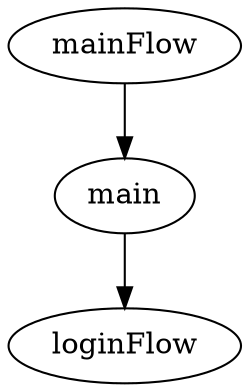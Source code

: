 digraph MCMainFlow {
  package = "ru.kode.way.mc01"

  loginFlow [
    type="schema",
    parameterName="section",
    parameterType="kotlin.Int"
  ]

  mainFlow [
    type="flow"
  ]

  main [
    parameterName="count",
    parameterType="kotlin.Int"
  ]

  mainFlow -> main -> loginFlow
}
